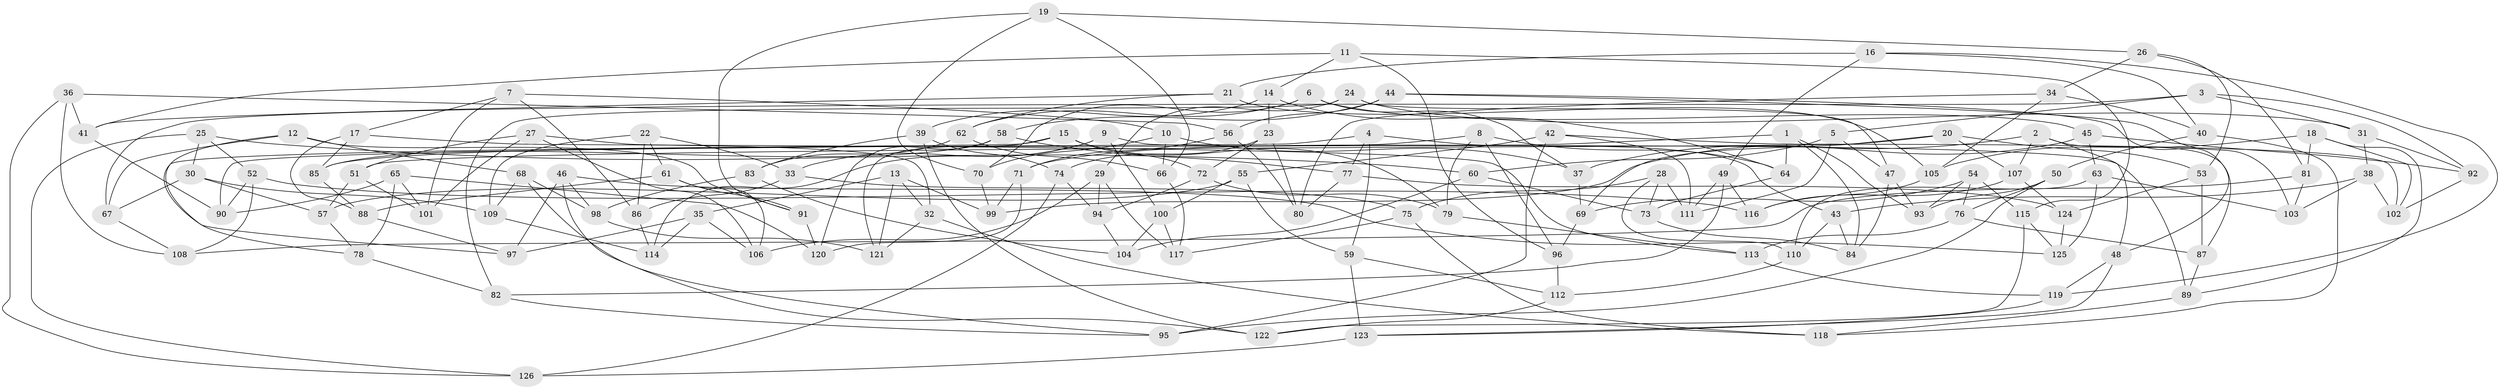 // Generated by graph-tools (version 1.1) at 2025/03/03/09/25 03:03:01]
// undirected, 126 vertices, 252 edges
graph export_dot {
graph [start="1"]
  node [color=gray90,style=filled];
  1;
  2;
  3;
  4;
  5;
  6;
  7;
  8;
  9;
  10;
  11;
  12;
  13;
  14;
  15;
  16;
  17;
  18;
  19;
  20;
  21;
  22;
  23;
  24;
  25;
  26;
  27;
  28;
  29;
  30;
  31;
  32;
  33;
  34;
  35;
  36;
  37;
  38;
  39;
  40;
  41;
  42;
  43;
  44;
  45;
  46;
  47;
  48;
  49;
  50;
  51;
  52;
  53;
  54;
  55;
  56;
  57;
  58;
  59;
  60;
  61;
  62;
  63;
  64;
  65;
  66;
  67;
  68;
  69;
  70;
  71;
  72;
  73;
  74;
  75;
  76;
  77;
  78;
  79;
  80;
  81;
  82;
  83;
  84;
  85;
  86;
  87;
  88;
  89;
  90;
  91;
  92;
  93;
  94;
  95;
  96;
  97;
  98;
  99;
  100;
  101;
  102;
  103;
  104;
  105;
  106;
  107;
  108;
  109;
  110;
  111;
  112;
  113;
  114;
  115;
  116;
  117;
  118;
  119;
  120;
  121;
  122;
  123;
  124;
  125;
  126;
  1 -- 93;
  1 -- 84;
  1 -- 64;
  1 -- 71;
  2 -- 107;
  2 -- 48;
  2 -- 37;
  2 -- 87;
  3 -- 5;
  3 -- 67;
  3 -- 31;
  3 -- 92;
  4 -- 77;
  4 -- 90;
  4 -- 43;
  4 -- 59;
  5 -- 47;
  5 -- 60;
  5 -- 111;
  6 -- 45;
  6 -- 62;
  6 -- 37;
  6 -- 70;
  7 -- 17;
  7 -- 101;
  7 -- 86;
  7 -- 10;
  8 -- 96;
  8 -- 79;
  8 -- 64;
  8 -- 85;
  9 -- 114;
  9 -- 100;
  9 -- 33;
  9 -- 89;
  10 -- 70;
  10 -- 37;
  10 -- 66;
  11 -- 96;
  11 -- 14;
  11 -- 41;
  11 -- 115;
  12 -- 97;
  12 -- 91;
  12 -- 68;
  12 -- 67;
  13 -- 121;
  13 -- 99;
  13 -- 35;
  13 -- 32;
  14 -- 39;
  14 -- 64;
  14 -- 23;
  15 -- 121;
  15 -- 72;
  15 -- 79;
  15 -- 78;
  16 -- 40;
  16 -- 49;
  16 -- 119;
  16 -- 21;
  17 -- 85;
  17 -- 113;
  17 -- 88;
  18 -- 105;
  18 -- 102;
  18 -- 89;
  18 -- 81;
  19 -- 91;
  19 -- 70;
  19 -- 66;
  19 -- 26;
  20 -- 107;
  20 -- 51;
  20 -- 69;
  20 -- 53;
  21 -- 62;
  21 -- 41;
  21 -- 105;
  22 -- 33;
  22 -- 86;
  22 -- 109;
  22 -- 61;
  23 -- 74;
  23 -- 80;
  23 -- 72;
  24 -- 47;
  24 -- 29;
  24 -- 31;
  24 -- 82;
  25 -- 60;
  25 -- 30;
  25 -- 52;
  25 -- 126;
  26 -- 81;
  26 -- 53;
  26 -- 34;
  27 -- 51;
  27 -- 32;
  27 -- 106;
  27 -- 101;
  28 -- 111;
  28 -- 75;
  28 -- 110;
  28 -- 73;
  29 -- 94;
  29 -- 117;
  29 -- 106;
  30 -- 67;
  30 -- 109;
  30 -- 57;
  31 -- 38;
  31 -- 92;
  32 -- 121;
  32 -- 118;
  33 -- 86;
  33 -- 75;
  34 -- 105;
  34 -- 80;
  34 -- 40;
  35 -- 97;
  35 -- 114;
  35 -- 106;
  36 -- 56;
  36 -- 108;
  36 -- 126;
  36 -- 41;
  37 -- 69;
  38 -- 103;
  38 -- 43;
  38 -- 102;
  39 -- 83;
  39 -- 122;
  39 -- 74;
  40 -- 118;
  40 -- 50;
  41 -- 90;
  42 -- 95;
  42 -- 111;
  42 -- 102;
  42 -- 55;
  43 -- 110;
  43 -- 84;
  44 -- 58;
  44 -- 48;
  44 -- 103;
  44 -- 56;
  45 -- 92;
  45 -- 63;
  45 -- 99;
  46 -- 98;
  46 -- 95;
  46 -- 125;
  46 -- 97;
  47 -- 84;
  47 -- 93;
  48 -- 119;
  48 -- 123;
  49 -- 82;
  49 -- 111;
  49 -- 116;
  50 -- 95;
  50 -- 93;
  50 -- 76;
  51 -- 101;
  51 -- 57;
  52 -- 90;
  52 -- 108;
  52 -- 116;
  53 -- 124;
  53 -- 87;
  54 -- 76;
  54 -- 93;
  54 -- 69;
  54 -- 115;
  55 -- 59;
  55 -- 57;
  55 -- 100;
  56 -- 80;
  56 -- 71;
  57 -- 78;
  58 -- 120;
  58 -- 85;
  58 -- 77;
  59 -- 123;
  59 -- 112;
  60 -- 73;
  60 -- 104;
  61 -- 88;
  61 -- 106;
  61 -- 91;
  62 -- 66;
  62 -- 83;
  63 -- 103;
  63 -- 125;
  63 -- 110;
  64 -- 73;
  65 -- 101;
  65 -- 120;
  65 -- 90;
  65 -- 78;
  66 -- 117;
  67 -- 108;
  68 -- 98;
  68 -- 109;
  68 -- 122;
  69 -- 96;
  70 -- 99;
  71 -- 99;
  71 -- 120;
  72 -- 94;
  72 -- 79;
  73 -- 84;
  74 -- 94;
  74 -- 126;
  75 -- 118;
  75 -- 117;
  76 -- 87;
  76 -- 113;
  77 -- 80;
  77 -- 124;
  78 -- 82;
  79 -- 113;
  81 -- 103;
  81 -- 108;
  82 -- 95;
  83 -- 104;
  83 -- 98;
  85 -- 88;
  86 -- 114;
  87 -- 89;
  88 -- 97;
  89 -- 118;
  91 -- 120;
  92 -- 102;
  94 -- 104;
  96 -- 112;
  98 -- 121;
  100 -- 104;
  100 -- 117;
  105 -- 116;
  107 -- 116;
  107 -- 124;
  109 -- 114;
  110 -- 112;
  112 -- 122;
  113 -- 119;
  115 -- 125;
  115 -- 122;
  119 -- 123;
  123 -- 126;
  124 -- 125;
}
